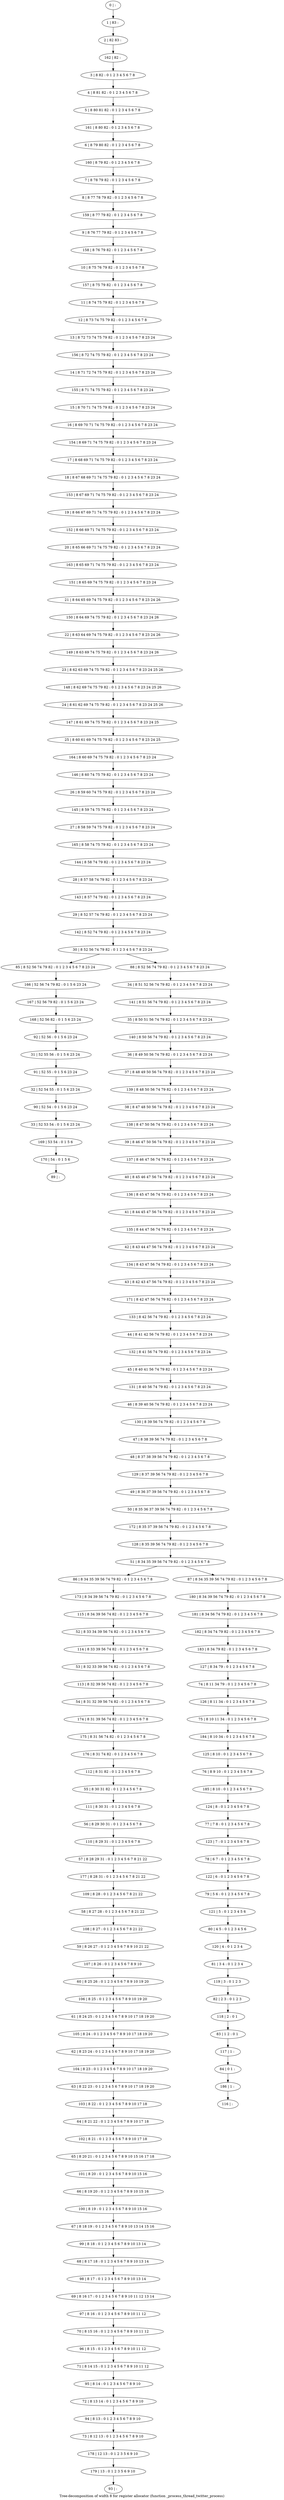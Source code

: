 digraph G {
graph [label="Tree-decomposition of width 8 for register allocator (function _process_thread_twitter_process)"]
0[label="0 | : "];
1[label="1 | 83 : "];
2[label="2 | 82 83 : "];
3[label="3 | 8 82 : 0 1 2 3 4 5 6 7 8 "];
4[label="4 | 8 81 82 : 0 1 2 3 4 5 6 7 8 "];
5[label="5 | 8 80 81 82 : 0 1 2 3 4 5 6 7 8 "];
6[label="6 | 8 79 80 82 : 0 1 2 3 4 5 6 7 8 "];
7[label="7 | 8 78 79 82 : 0 1 2 3 4 5 6 7 8 "];
8[label="8 | 8 77 78 79 82 : 0 1 2 3 4 5 6 7 8 "];
9[label="9 | 8 76 77 79 82 : 0 1 2 3 4 5 6 7 8 "];
10[label="10 | 8 75 76 79 82 : 0 1 2 3 4 5 6 7 8 "];
11[label="11 | 8 74 75 79 82 : 0 1 2 3 4 5 6 7 8 "];
12[label="12 | 8 73 74 75 79 82 : 0 1 2 3 4 5 6 7 8 "];
13[label="13 | 8 72 73 74 75 79 82 : 0 1 2 3 4 5 6 7 8 23 24 "];
14[label="14 | 8 71 72 74 75 79 82 : 0 1 2 3 4 5 6 7 8 23 24 "];
15[label="15 | 8 70 71 74 75 79 82 : 0 1 2 3 4 5 6 7 8 23 24 "];
16[label="16 | 8 69 70 71 74 75 79 82 : 0 1 2 3 4 5 6 7 8 23 24 "];
17[label="17 | 8 68 69 71 74 75 79 82 : 0 1 2 3 4 5 6 7 8 23 24 "];
18[label="18 | 8 67 68 69 71 74 75 79 82 : 0 1 2 3 4 5 6 7 8 23 24 "];
19[label="19 | 8 66 67 69 71 74 75 79 82 : 0 1 2 3 4 5 6 7 8 23 24 "];
20[label="20 | 8 65 66 69 71 74 75 79 82 : 0 1 2 3 4 5 6 7 8 23 24 "];
21[label="21 | 8 64 65 69 74 75 79 82 : 0 1 2 3 4 5 6 7 8 23 24 26 "];
22[label="22 | 8 63 64 69 74 75 79 82 : 0 1 2 3 4 5 6 7 8 23 24 26 "];
23[label="23 | 8 62 63 69 74 75 79 82 : 0 1 2 3 4 5 6 7 8 23 24 25 26 "];
24[label="24 | 8 61 62 69 74 75 79 82 : 0 1 2 3 4 5 6 7 8 23 24 25 26 "];
25[label="25 | 8 60 61 69 74 75 79 82 : 0 1 2 3 4 5 6 7 8 23 24 25 "];
26[label="26 | 8 59 60 74 75 79 82 : 0 1 2 3 4 5 6 7 8 23 24 "];
27[label="27 | 8 58 59 74 75 79 82 : 0 1 2 3 4 5 6 7 8 23 24 "];
28[label="28 | 8 57 58 74 79 82 : 0 1 2 3 4 5 6 7 8 23 24 "];
29[label="29 | 8 52 57 74 79 82 : 0 1 2 3 4 5 6 7 8 23 24 "];
30[label="30 | 8 52 56 74 79 82 : 0 1 2 3 4 5 6 7 8 23 24 "];
31[label="31 | 52 55 56 : 0 1 5 6 23 24 "];
32[label="32 | 52 54 55 : 0 1 5 6 23 24 "];
33[label="33 | 52 53 54 : 0 1 5 6 23 24 "];
34[label="34 | 8 51 52 56 74 79 82 : 0 1 2 3 4 5 6 7 8 23 24 "];
35[label="35 | 8 50 51 56 74 79 82 : 0 1 2 3 4 5 6 7 8 23 24 "];
36[label="36 | 8 49 50 56 74 79 82 : 0 1 2 3 4 5 6 7 8 23 24 "];
37[label="37 | 8 48 49 50 56 74 79 82 : 0 1 2 3 4 5 6 7 8 23 24 "];
38[label="38 | 8 47 48 50 56 74 79 82 : 0 1 2 3 4 5 6 7 8 23 24 "];
39[label="39 | 8 46 47 50 56 74 79 82 : 0 1 2 3 4 5 6 7 8 23 24 "];
40[label="40 | 8 45 46 47 56 74 79 82 : 0 1 2 3 4 5 6 7 8 23 24 "];
41[label="41 | 8 44 45 47 56 74 79 82 : 0 1 2 3 4 5 6 7 8 23 24 "];
42[label="42 | 8 43 44 47 56 74 79 82 : 0 1 2 3 4 5 6 7 8 23 24 "];
43[label="43 | 8 42 43 47 56 74 79 82 : 0 1 2 3 4 5 6 7 8 23 24 "];
44[label="44 | 8 41 42 56 74 79 82 : 0 1 2 3 4 5 6 7 8 23 24 "];
45[label="45 | 8 40 41 56 74 79 82 : 0 1 2 3 4 5 6 7 8 23 24 "];
46[label="46 | 8 39 40 56 74 79 82 : 0 1 2 3 4 5 6 7 8 23 24 "];
47[label="47 | 8 38 39 56 74 79 82 : 0 1 2 3 4 5 6 7 8 "];
48[label="48 | 8 37 38 39 56 74 79 82 : 0 1 2 3 4 5 6 7 8 "];
49[label="49 | 8 36 37 39 56 74 79 82 : 0 1 2 3 4 5 6 7 8 "];
50[label="50 | 8 35 36 37 39 56 74 79 82 : 0 1 2 3 4 5 6 7 8 "];
51[label="51 | 8 34 35 39 56 74 79 82 : 0 1 2 3 4 5 6 7 8 "];
52[label="52 | 8 33 34 39 56 74 82 : 0 1 2 3 4 5 6 7 8 "];
53[label="53 | 8 32 33 39 56 74 82 : 0 1 2 3 4 5 6 7 8 "];
54[label="54 | 8 31 32 39 56 74 82 : 0 1 2 3 4 5 6 7 8 "];
55[label="55 | 8 30 31 82 : 0 1 2 3 4 5 6 7 8 "];
56[label="56 | 8 29 30 31 : 0 1 2 3 4 5 6 7 8 "];
57[label="57 | 8 28 29 31 : 0 1 2 3 4 5 6 7 8 21 22 "];
58[label="58 | 8 27 28 : 0 1 2 3 4 5 6 7 8 21 22 "];
59[label="59 | 8 26 27 : 0 1 2 3 4 5 6 7 8 9 10 21 22 "];
60[label="60 | 8 25 26 : 0 1 2 3 4 5 6 7 8 9 10 19 20 "];
61[label="61 | 8 24 25 : 0 1 2 3 4 5 6 7 8 9 10 17 18 19 20 "];
62[label="62 | 8 23 24 : 0 1 2 3 4 5 6 7 8 9 10 17 18 19 20 "];
63[label="63 | 8 22 23 : 0 1 2 3 4 5 6 7 8 9 10 17 18 19 20 "];
64[label="64 | 8 21 22 : 0 1 2 3 4 5 6 7 8 9 10 17 18 "];
65[label="65 | 8 20 21 : 0 1 2 3 4 5 6 7 8 9 10 15 16 17 18 "];
66[label="66 | 8 19 20 : 0 1 2 3 4 5 6 7 8 9 10 15 16 "];
67[label="67 | 8 18 19 : 0 1 2 3 4 5 6 7 8 9 10 13 14 15 16 "];
68[label="68 | 8 17 18 : 0 1 2 3 4 5 6 7 8 9 10 13 14 "];
69[label="69 | 8 16 17 : 0 1 2 3 4 5 6 7 8 9 10 11 12 13 14 "];
70[label="70 | 8 15 16 : 0 1 2 3 4 5 6 7 8 9 10 11 12 "];
71[label="71 | 8 14 15 : 0 1 2 3 4 5 6 7 8 9 10 11 12 "];
72[label="72 | 8 13 14 : 0 1 2 3 4 5 6 7 8 9 10 "];
73[label="73 | 8 12 13 : 0 1 2 3 4 5 6 7 8 9 10 "];
74[label="74 | 8 11 34 79 : 0 1 2 3 4 5 6 7 8 "];
75[label="75 | 8 10 11 34 : 0 1 2 3 4 5 6 7 8 "];
76[label="76 | 8 9 10 : 0 1 2 3 4 5 6 7 8 "];
77[label="77 | 7 8 : 0 1 2 3 4 5 6 7 8 "];
78[label="78 | 6 7 : 0 1 2 3 4 5 6 7 8 "];
79[label="79 | 5 6 : 0 1 2 3 4 5 6 7 8 "];
80[label="80 | 4 5 : 0 1 2 3 4 5 6 "];
81[label="81 | 3 4 : 0 1 2 3 4 "];
82[label="82 | 2 3 : 0 1 2 3 "];
83[label="83 | 1 2 : 0 1 "];
84[label="84 | 0 1 : "];
85[label="85 | 8 52 56 74 79 82 : 0 1 2 3 4 5 6 7 8 23 24 "];
86[label="86 | 8 34 35 39 56 74 79 82 : 0 1 2 3 4 5 6 7 8 "];
87[label="87 | 8 34 35 39 56 74 79 82 : 0 1 2 3 4 5 6 7 8 "];
88[label="88 | 8 52 56 74 79 82 : 0 1 2 3 4 5 6 7 8 23 24 "];
89[label="89 | : "];
90[label="90 | 52 54 : 0 1 5 6 23 24 "];
91[label="91 | 52 55 : 0 1 5 6 23 24 "];
92[label="92 | 52 56 : 0 1 5 6 23 24 "];
93[label="93 | : "];
94[label="94 | 8 13 : 0 1 2 3 4 5 6 7 8 9 10 "];
95[label="95 | 8 14 : 0 1 2 3 4 5 6 7 8 9 10 "];
96[label="96 | 8 15 : 0 1 2 3 4 5 6 7 8 9 10 11 12 "];
97[label="97 | 8 16 : 0 1 2 3 4 5 6 7 8 9 10 11 12 "];
98[label="98 | 8 17 : 0 1 2 3 4 5 6 7 8 9 10 13 14 "];
99[label="99 | 8 18 : 0 1 2 3 4 5 6 7 8 9 10 13 14 "];
100[label="100 | 8 19 : 0 1 2 3 4 5 6 7 8 9 10 15 16 "];
101[label="101 | 8 20 : 0 1 2 3 4 5 6 7 8 9 10 15 16 "];
102[label="102 | 8 21 : 0 1 2 3 4 5 6 7 8 9 10 17 18 "];
103[label="103 | 8 22 : 0 1 2 3 4 5 6 7 8 9 10 17 18 "];
104[label="104 | 8 23 : 0 1 2 3 4 5 6 7 8 9 10 17 18 19 20 "];
105[label="105 | 8 24 : 0 1 2 3 4 5 6 7 8 9 10 17 18 19 20 "];
106[label="106 | 8 25 : 0 1 2 3 4 5 6 7 8 9 10 19 20 "];
107[label="107 | 8 26 : 0 1 2 3 4 5 6 7 8 9 10 "];
108[label="108 | 8 27 : 0 1 2 3 4 5 6 7 8 21 22 "];
109[label="109 | 8 28 : 0 1 2 3 4 5 6 7 8 21 22 "];
110[label="110 | 8 29 31 : 0 1 2 3 4 5 6 7 8 "];
111[label="111 | 8 30 31 : 0 1 2 3 4 5 6 7 8 "];
112[label="112 | 8 31 82 : 0 1 2 3 4 5 6 7 8 "];
113[label="113 | 8 32 39 56 74 82 : 0 1 2 3 4 5 6 7 8 "];
114[label="114 | 8 33 39 56 74 82 : 0 1 2 3 4 5 6 7 8 "];
115[label="115 | 8 34 39 56 74 82 : 0 1 2 3 4 5 6 7 8 "];
116[label="116 | : "];
117[label="117 | 1 : "];
118[label="118 | 2 : 0 1 "];
119[label="119 | 3 : 0 1 2 3 "];
120[label="120 | 4 : 0 1 2 3 4 "];
121[label="121 | 5 : 0 1 2 3 4 5 6 "];
122[label="122 | 6 : 0 1 2 3 4 5 6 7 8 "];
123[label="123 | 7 : 0 1 2 3 4 5 6 7 8 "];
124[label="124 | 8 : 0 1 2 3 4 5 6 7 8 "];
125[label="125 | 8 10 : 0 1 2 3 4 5 6 7 8 "];
126[label="126 | 8 11 34 : 0 1 2 3 4 5 6 7 8 "];
127[label="127 | 8 34 79 : 0 1 2 3 4 5 6 7 8 "];
128[label="128 | 8 35 39 56 74 79 82 : 0 1 2 3 4 5 6 7 8 "];
129[label="129 | 8 37 39 56 74 79 82 : 0 1 2 3 4 5 6 7 8 "];
130[label="130 | 8 39 56 74 79 82 : 0 1 2 3 4 5 6 7 8 "];
131[label="131 | 8 40 56 74 79 82 : 0 1 2 3 4 5 6 7 8 23 24 "];
132[label="132 | 8 41 56 74 79 82 : 0 1 2 3 4 5 6 7 8 23 24 "];
133[label="133 | 8 42 56 74 79 82 : 0 1 2 3 4 5 6 7 8 23 24 "];
134[label="134 | 8 43 47 56 74 79 82 : 0 1 2 3 4 5 6 7 8 23 24 "];
135[label="135 | 8 44 47 56 74 79 82 : 0 1 2 3 4 5 6 7 8 23 24 "];
136[label="136 | 8 45 47 56 74 79 82 : 0 1 2 3 4 5 6 7 8 23 24 "];
137[label="137 | 8 46 47 56 74 79 82 : 0 1 2 3 4 5 6 7 8 23 24 "];
138[label="138 | 8 47 50 56 74 79 82 : 0 1 2 3 4 5 6 7 8 23 24 "];
139[label="139 | 8 48 50 56 74 79 82 : 0 1 2 3 4 5 6 7 8 23 24 "];
140[label="140 | 8 50 56 74 79 82 : 0 1 2 3 4 5 6 7 8 23 24 "];
141[label="141 | 8 51 56 74 79 82 : 0 1 2 3 4 5 6 7 8 23 24 "];
142[label="142 | 8 52 74 79 82 : 0 1 2 3 4 5 6 7 8 23 24 "];
143[label="143 | 8 57 74 79 82 : 0 1 2 3 4 5 6 7 8 23 24 "];
144[label="144 | 8 58 74 79 82 : 0 1 2 3 4 5 6 7 8 23 24 "];
145[label="145 | 8 59 74 75 79 82 : 0 1 2 3 4 5 6 7 8 23 24 "];
146[label="146 | 8 60 74 75 79 82 : 0 1 2 3 4 5 6 7 8 23 24 "];
147[label="147 | 8 61 69 74 75 79 82 : 0 1 2 3 4 5 6 7 8 23 24 25 "];
148[label="148 | 8 62 69 74 75 79 82 : 0 1 2 3 4 5 6 7 8 23 24 25 26 "];
149[label="149 | 8 63 69 74 75 79 82 : 0 1 2 3 4 5 6 7 8 23 24 26 "];
150[label="150 | 8 64 69 74 75 79 82 : 0 1 2 3 4 5 6 7 8 23 24 26 "];
151[label="151 | 8 65 69 74 75 79 82 : 0 1 2 3 4 5 6 7 8 23 24 "];
152[label="152 | 8 66 69 71 74 75 79 82 : 0 1 2 3 4 5 6 7 8 23 24 "];
153[label="153 | 8 67 69 71 74 75 79 82 : 0 1 2 3 4 5 6 7 8 23 24 "];
154[label="154 | 8 69 71 74 75 79 82 : 0 1 2 3 4 5 6 7 8 23 24 "];
155[label="155 | 8 71 74 75 79 82 : 0 1 2 3 4 5 6 7 8 23 24 "];
156[label="156 | 8 72 74 75 79 82 : 0 1 2 3 4 5 6 7 8 23 24 "];
157[label="157 | 8 75 79 82 : 0 1 2 3 4 5 6 7 8 "];
158[label="158 | 8 76 79 82 : 0 1 2 3 4 5 6 7 8 "];
159[label="159 | 8 77 79 82 : 0 1 2 3 4 5 6 7 8 "];
160[label="160 | 8 79 82 : 0 1 2 3 4 5 6 7 8 "];
161[label="161 | 8 80 82 : 0 1 2 3 4 5 6 7 8 "];
162[label="162 | 82 : "];
163[label="163 | 8 65 69 71 74 75 79 82 : 0 1 2 3 4 5 6 7 8 23 24 "];
164[label="164 | 8 60 69 74 75 79 82 : 0 1 2 3 4 5 6 7 8 23 24 "];
165[label="165 | 8 58 74 75 79 82 : 0 1 2 3 4 5 6 7 8 23 24 "];
166[label="166 | 52 56 74 79 82 : 0 1 5 6 23 24 "];
167[label="167 | 52 56 79 82 : 0 1 5 6 23 24 "];
168[label="168 | 52 56 82 : 0 1 5 6 23 24 "];
169[label="169 | 53 54 : 0 1 5 6 "];
170[label="170 | 54 : 0 1 5 6 "];
171[label="171 | 8 42 47 56 74 79 82 : 0 1 2 3 4 5 6 7 8 23 24 "];
172[label="172 | 8 35 37 39 56 74 79 82 : 0 1 2 3 4 5 6 7 8 "];
173[label="173 | 8 34 39 56 74 79 82 : 0 1 2 3 4 5 6 7 8 "];
174[label="174 | 8 31 39 56 74 82 : 0 1 2 3 4 5 6 7 8 "];
175[label="175 | 8 31 56 74 82 : 0 1 2 3 4 5 6 7 8 "];
176[label="176 | 8 31 74 82 : 0 1 2 3 4 5 6 7 8 "];
177[label="177 | 8 28 31 : 0 1 2 3 4 5 6 7 8 21 22 "];
178[label="178 | 12 13 : 0 1 2 3 5 6 9 10 "];
179[label="179 | 13 : 0 1 2 3 5 6 9 10 "];
180[label="180 | 8 34 39 56 74 79 82 : 0 1 2 3 4 5 6 7 8 "];
181[label="181 | 8 34 56 74 79 82 : 0 1 2 3 4 5 6 7 8 "];
182[label="182 | 8 34 74 79 82 : 0 1 2 3 4 5 6 7 8 "];
183[label="183 | 8 34 79 82 : 0 1 2 3 4 5 6 7 8 "];
184[label="184 | 8 10 34 : 0 1 2 3 4 5 6 7 8 "];
185[label="185 | 8 10 : 0 1 2 3 4 5 6 7 8 "];
186[label="186 | 1 : "];
0->1 ;
1->2 ;
3->4 ;
4->5 ;
7->8 ;
11->12 ;
12->13 ;
15->16 ;
17->18 ;
36->37 ;
47->48 ;
49->50 ;
30->85 ;
51->86 ;
51->87 ;
88->34 ;
30->88 ;
90->33 ;
32->90 ;
91->32 ;
31->91 ;
92->31 ;
94->73 ;
72->94 ;
95->72 ;
71->95 ;
96->71 ;
70->96 ;
97->70 ;
69->97 ;
98->69 ;
68->98 ;
99->68 ;
67->99 ;
100->67 ;
66->100 ;
101->66 ;
65->101 ;
102->65 ;
64->102 ;
103->64 ;
63->103 ;
104->63 ;
62->104 ;
105->62 ;
61->105 ;
106->61 ;
60->106 ;
107->60 ;
59->107 ;
108->59 ;
58->108 ;
109->58 ;
110->57 ;
56->110 ;
111->56 ;
55->111 ;
112->55 ;
113->54 ;
53->113 ;
114->53 ;
52->114 ;
115->52 ;
117->84 ;
83->117 ;
118->83 ;
82->118 ;
119->82 ;
81->119 ;
120->81 ;
80->120 ;
121->80 ;
79->121 ;
122->79 ;
78->122 ;
123->78 ;
77->123 ;
124->77 ;
125->76 ;
126->75 ;
74->126 ;
127->74 ;
128->51 ;
129->49 ;
48->129 ;
130->47 ;
46->130 ;
131->46 ;
45->131 ;
132->45 ;
44->132 ;
133->44 ;
134->43 ;
42->134 ;
135->42 ;
41->135 ;
136->41 ;
40->136 ;
137->40 ;
39->137 ;
138->39 ;
38->138 ;
139->38 ;
37->139 ;
140->36 ;
35->140 ;
141->35 ;
34->141 ;
142->30 ;
29->142 ;
143->29 ;
28->143 ;
144->28 ;
145->27 ;
26->145 ;
146->26 ;
147->25 ;
24->147 ;
148->24 ;
23->148 ;
149->23 ;
22->149 ;
150->22 ;
21->150 ;
151->21 ;
152->20 ;
19->152 ;
153->19 ;
18->153 ;
154->17 ;
16->154 ;
155->15 ;
14->155 ;
156->14 ;
13->156 ;
157->11 ;
10->157 ;
158->10 ;
9->158 ;
159->9 ;
8->159 ;
160->7 ;
6->160 ;
161->6 ;
5->161 ;
162->3 ;
2->162 ;
163->151 ;
20->163 ;
164->146 ;
25->164 ;
165->144 ;
27->165 ;
85->166 ;
166->167 ;
168->92 ;
167->168 ;
33->169 ;
170->89 ;
169->170 ;
171->133 ;
43->171 ;
172->128 ;
50->172 ;
173->115 ;
86->173 ;
54->174 ;
174->175 ;
176->112 ;
175->176 ;
177->109 ;
57->177 ;
73->178 ;
179->93 ;
178->179 ;
87->180 ;
180->181 ;
181->182 ;
183->127 ;
182->183 ;
184->125 ;
75->184 ;
185->124 ;
76->185 ;
186->116 ;
84->186 ;
}
